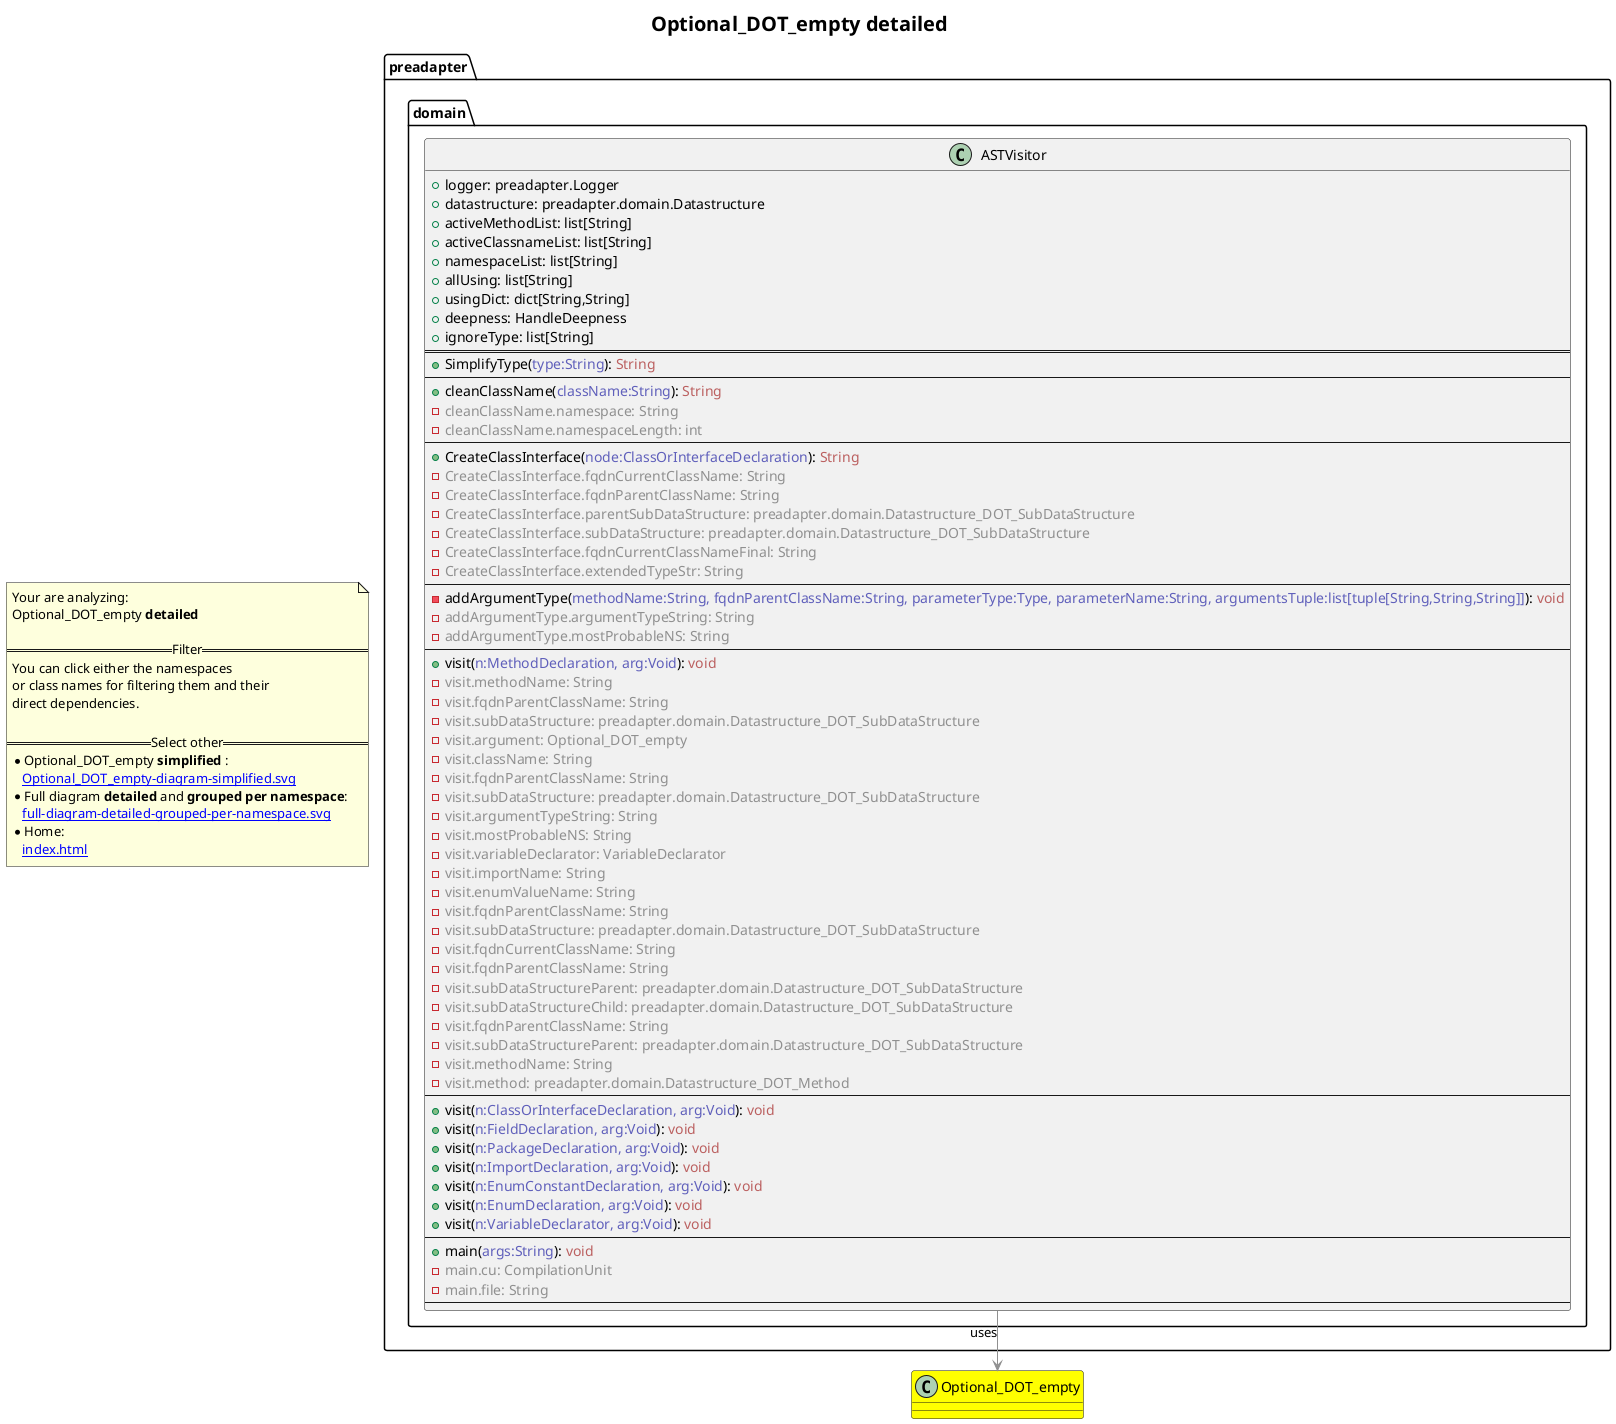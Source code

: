 @startuml
skinparam linetype ortho
title <size:20>Optional_DOT_empty **detailed** </size>
note "Your are analyzing:\nOptional_DOT_empty **detailed** \n\n==Filter==\nYou can click either the namespaces \nor class names for filtering them and their\ndirect dependencies.\n\n==Select other==\n* Optional_DOT_empty **simplified** :\n   [[Optional_DOT_empty-diagram-simplified.svg]]\n* Full diagram **detailed** and **grouped per namespace**:\n   [[full-diagram-detailed-grouped-per-namespace.svg]]\n* Home:\n   [[index.html]]" as FloatingNote
class Optional_DOT_empty [[Optional_DOT_empty-diagram-detailed.svg]] #yellow {
}
  class preadapter.domain.ASTVisitor [[preadapter.domain.ASTVisitor-diagram-detailed.svg]]  {
    + logger: preadapter.Logger
    + datastructure: preadapter.domain.Datastructure
    + activeMethodList: list[String]
    + activeClassnameList: list[String]
    + namespaceList: list[String]
    + allUsing: list[String]
    + usingDict: dict[String,String]
    + deepness: HandleDeepness
    + ignoreType: list[String]
==
    + SimplifyType(<font color="6060BB">type:String</font>): <font color="BB6060">String</font>
--
    + cleanClassName(<font color="6060BB">className:String</font>): <font color="BB6060">String</font>
    - <font color="909090">cleanClassName.namespace: String</font>
    - <font color="909090">cleanClassName.namespaceLength: int</font>
--
    + CreateClassInterface(<font color="6060BB">node:ClassOrInterfaceDeclaration</font>): <font color="BB6060">String</font>
    - <font color="909090">CreateClassInterface.fqdnCurrentClassName: String</font>
    - <font color="909090">CreateClassInterface.fqdnParentClassName: String</font>
    - <font color="909090">CreateClassInterface.parentSubDataStructure: preadapter.domain.Datastructure_DOT_SubDataStructure</font>
    - <font color="909090">CreateClassInterface.subDataStructure: preadapter.domain.Datastructure_DOT_SubDataStructure</font>
    - <font color="909090">CreateClassInterface.fqdnCurrentClassNameFinal: String</font>
    - <font color="909090">CreateClassInterface.extendedTypeStr: String</font>
--
    - addArgumentType(<font color="6060BB">methodName:String, fqdnParentClassName:String, parameterType:Type, parameterName:String, argumentsTuple:list[tuple[String,String,String]]</font>): <font color="BB6060">void</font>
    - <font color="909090">addArgumentType.argumentTypeString: String</font>
    - <font color="909090">addArgumentType.mostProbableNS: String</font>
--
    + visit(<font color="6060BB">n:MethodDeclaration, arg:Void</font>): <font color="BB6060">void</font>
    - <font color="909090">visit.methodName: String</font>
    - <font color="909090">visit.fqdnParentClassName: String</font>
    - <font color="909090">visit.subDataStructure: preadapter.domain.Datastructure_DOT_SubDataStructure</font>
    - <font color="909090">visit.argument: Optional_DOT_empty</font>
    - <font color="909090">visit.className: String</font>
    - <font color="909090">visit.fqdnParentClassName: String</font>
    - <font color="909090">visit.subDataStructure: preadapter.domain.Datastructure_DOT_SubDataStructure</font>
    - <font color="909090">visit.argumentTypeString: String</font>
    - <font color="909090">visit.mostProbableNS: String</font>
    - <font color="909090">visit.variableDeclarator: VariableDeclarator</font>
    - <font color="909090">visit.importName: String</font>
    - <font color="909090">visit.enumValueName: String</font>
    - <font color="909090">visit.fqdnParentClassName: String</font>
    - <font color="909090">visit.subDataStructure: preadapter.domain.Datastructure_DOT_SubDataStructure</font>
    - <font color="909090">visit.fqdnCurrentClassName: String</font>
    - <font color="909090">visit.fqdnParentClassName: String</font>
    - <font color="909090">visit.subDataStructureParent: preadapter.domain.Datastructure_DOT_SubDataStructure</font>
    - <font color="909090">visit.subDataStructureChild: preadapter.domain.Datastructure_DOT_SubDataStructure</font>
    - <font color="909090">visit.fqdnParentClassName: String</font>
    - <font color="909090">visit.subDataStructureParent: preadapter.domain.Datastructure_DOT_SubDataStructure</font>
    - <font color="909090">visit.methodName: String</font>
    - <font color="909090">visit.method: preadapter.domain.Datastructure_DOT_Method</font>
--
    + visit(<font color="6060BB">n:ClassOrInterfaceDeclaration, arg:Void</font>): <font color="BB6060">void</font>
    + visit(<font color="6060BB">n:FieldDeclaration, arg:Void</font>): <font color="BB6060">void</font>
    + visit(<font color="6060BB">n:PackageDeclaration, arg:Void</font>): <font color="BB6060">void</font>
    + visit(<font color="6060BB">n:ImportDeclaration, arg:Void</font>): <font color="BB6060">void</font>
    + visit(<font color="6060BB">n:EnumConstantDeclaration, arg:Void</font>): <font color="BB6060">void</font>
    + visit(<font color="6060BB">n:EnumDeclaration, arg:Void</font>): <font color="BB6060">void</font>
    + visit(<font color="6060BB">n:VariableDeclarator, arg:Void</font>): <font color="BB6060">void</font>
--
    + main(<font color="6060BB">args:String</font>): <font color="BB6060">void</font>
    - <font color="909090">main.cu: CompilationUnit</font>
    - <font color="909090">main.file: String</font>
--
  }
 ' *************************************** 
 ' *************************************** 
 ' *************************************** 
' Class relations extracted from namespace:
' 
' Class relations extracted from namespace:
' preadapter.domain
preadapter.domain.ASTVisitor -[#909090]-> Optional_DOT_empty  : uses 
@enduml